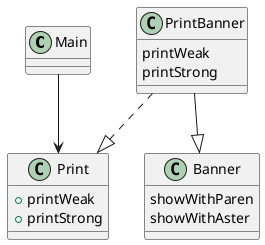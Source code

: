@startuml

class Main {

}
class Print {
  +printWeak
  +printStrong
}
class PrintBanner {
  printWeak
  printStrong
}
class Banner {
  showWithParen
  showWithAster
}

Main --> Print
PrintBanner ..|> Print
PrintBanner --|> Banner
@enduml

' 関連
'A --   関連
'A -->  片矢印
'A --|> 汎化
'A ..|> 点線
'A --*  コンポジション